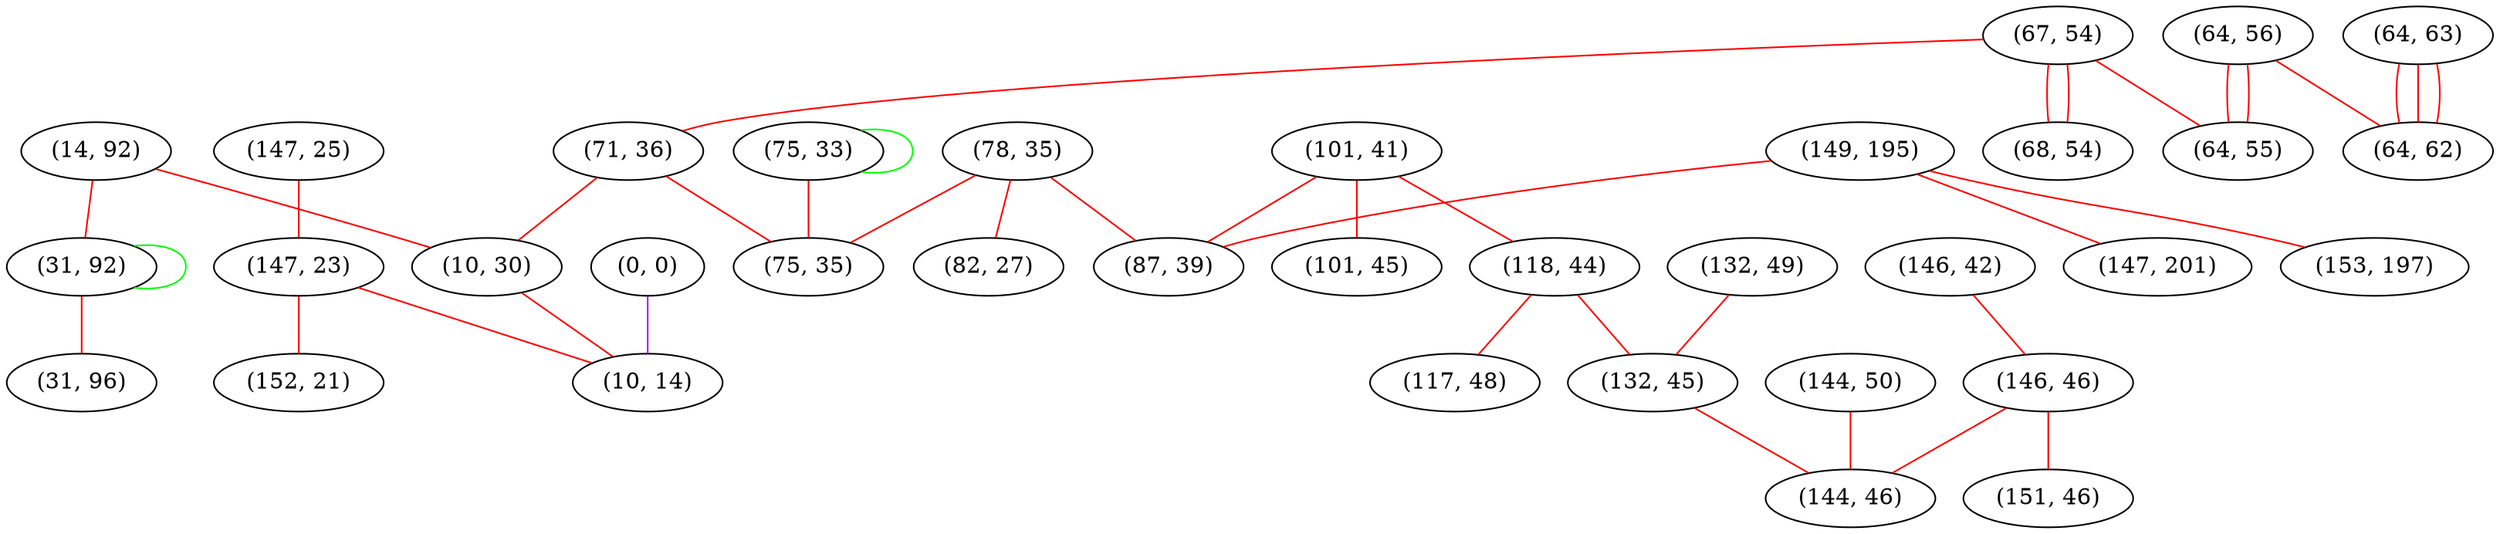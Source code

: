 graph "" {
"(14, 92)";
"(67, 54)";
"(101, 41)";
"(101, 45)";
"(71, 36)";
"(75, 33)";
"(64, 63)";
"(78, 35)";
"(144, 50)";
"(31, 92)";
"(10, 30)";
"(118, 44)";
"(0, 0)";
"(149, 195)";
"(147, 25)";
"(68, 54)";
"(146, 42)";
"(146, 46)";
"(153, 197)";
"(64, 56)";
"(132, 49)";
"(75, 35)";
"(147, 201)";
"(117, 48)";
"(147, 23)";
"(31, 96)";
"(132, 45)";
"(144, 46)";
"(82, 27)";
"(151, 46)";
"(10, 14)";
"(64, 62)";
"(152, 21)";
"(87, 39)";
"(64, 55)";
"(14, 92)" -- "(31, 92)"  [color=red, key=0, weight=1];
"(14, 92)" -- "(10, 30)"  [color=red, key=0, weight=1];
"(67, 54)" -- "(71, 36)"  [color=red, key=0, weight=1];
"(67, 54)" -- "(68, 54)"  [color=red, key=0, weight=1];
"(67, 54)" -- "(68, 54)"  [color=red, key=1, weight=1];
"(67, 54)" -- "(64, 55)"  [color=red, key=0, weight=1];
"(101, 41)" -- "(118, 44)"  [color=red, key=0, weight=1];
"(101, 41)" -- "(87, 39)"  [color=red, key=0, weight=1];
"(101, 41)" -- "(101, 45)"  [color=red, key=0, weight=1];
"(71, 36)" -- "(10, 30)"  [color=red, key=0, weight=1];
"(71, 36)" -- "(75, 35)"  [color=red, key=0, weight=1];
"(75, 33)" -- "(75, 33)"  [color=green, key=0, weight=2];
"(75, 33)" -- "(75, 35)"  [color=red, key=0, weight=1];
"(64, 63)" -- "(64, 62)"  [color=red, key=0, weight=1];
"(64, 63)" -- "(64, 62)"  [color=red, key=1, weight=1];
"(64, 63)" -- "(64, 62)"  [color=red, key=2, weight=1];
"(78, 35)" -- "(82, 27)"  [color=red, key=0, weight=1];
"(78, 35)" -- "(75, 35)"  [color=red, key=0, weight=1];
"(78, 35)" -- "(87, 39)"  [color=red, key=0, weight=1];
"(144, 50)" -- "(144, 46)"  [color=red, key=0, weight=1];
"(31, 92)" -- "(31, 92)"  [color=green, key=0, weight=2];
"(31, 92)" -- "(31, 96)"  [color=red, key=0, weight=1];
"(10, 30)" -- "(10, 14)"  [color=red, key=0, weight=1];
"(118, 44)" -- "(132, 45)"  [color=red, key=0, weight=1];
"(118, 44)" -- "(117, 48)"  [color=red, key=0, weight=1];
"(0, 0)" -- "(10, 14)"  [color=purple, key=0, weight=4];
"(149, 195)" -- "(153, 197)"  [color=red, key=0, weight=1];
"(149, 195)" -- "(147, 201)"  [color=red, key=0, weight=1];
"(149, 195)" -- "(87, 39)"  [color=red, key=0, weight=1];
"(147, 25)" -- "(147, 23)"  [color=red, key=0, weight=1];
"(146, 42)" -- "(146, 46)"  [color=red, key=0, weight=1];
"(146, 46)" -- "(144, 46)"  [color=red, key=0, weight=1];
"(146, 46)" -- "(151, 46)"  [color=red, key=0, weight=1];
"(64, 56)" -- "(64, 62)"  [color=red, key=0, weight=1];
"(64, 56)" -- "(64, 55)"  [color=red, key=0, weight=1];
"(64, 56)" -- "(64, 55)"  [color=red, key=1, weight=1];
"(132, 49)" -- "(132, 45)"  [color=red, key=0, weight=1];
"(147, 23)" -- "(10, 14)"  [color=red, key=0, weight=1];
"(147, 23)" -- "(152, 21)"  [color=red, key=0, weight=1];
"(132, 45)" -- "(144, 46)"  [color=red, key=0, weight=1];
}
